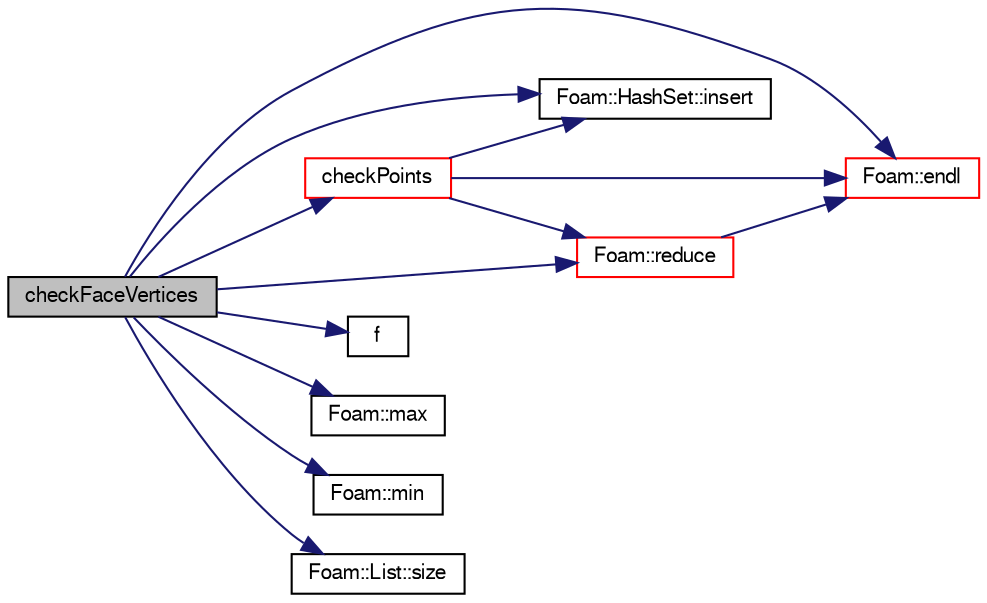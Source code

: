 digraph "checkFaceVertices"
{
  bgcolor="transparent";
  edge [fontname="FreeSans",fontsize="10",labelfontname="FreeSans",labelfontsize="10"];
  node [fontname="FreeSans",fontsize="10",shape=record];
  rankdir="LR";
  Node45959 [label="checkFaceVertices",height=0.2,width=0.4,color="black", fillcolor="grey75", style="filled", fontcolor="black"];
  Node45959 -> Node45960 [color="midnightblue",fontsize="10",style="solid",fontname="FreeSans"];
  Node45960 [label="checkPoints",height=0.2,width=0.4,color="red",URL="$a27530.html#a5b1156ece7de33f0f5e48288fba7163a",tooltip="Check for unused points. "];
  Node45960 -> Node45961 [color="midnightblue",fontsize="10",style="solid",fontname="FreeSans"];
  Node45961 [label="Foam::endl",height=0.2,width=0.4,color="red",URL="$a21124.html#a2db8fe02a0d3909e9351bb4275b23ce4",tooltip="Add newline and flush stream. "];
  Node45960 -> Node45963 [color="midnightblue",fontsize="10",style="solid",fontname="FreeSans"];
  Node45963 [label="Foam::HashSet::insert",height=0.2,width=0.4,color="black",URL="$a25690.html#a49f0753d9652681fc3a81f59951a0ad7",tooltip="Insert a new entry. "];
  Node45960 -> Node45965 [color="midnightblue",fontsize="10",style="solid",fontname="FreeSans"];
  Node45965 [label="Foam::reduce",height=0.2,width=0.4,color="red",URL="$a21124.html#a7ffd6af4acc2eb9ba72ee296b5ecda23"];
  Node45965 -> Node45961 [color="midnightblue",fontsize="10",style="solid",fontname="FreeSans"];
  Node45959 -> Node45961 [color="midnightblue",fontsize="10",style="solid",fontname="FreeSans"];
  Node45959 -> Node46094 [color="midnightblue",fontsize="10",style="solid",fontname="FreeSans"];
  Node46094 [label="f",height=0.2,width=0.4,color="black",URL="$a17900.html#a888be93833ac7a23170555c69c690288"];
  Node45959 -> Node45963 [color="midnightblue",fontsize="10",style="solid",fontname="FreeSans"];
  Node45959 -> Node46109 [color="midnightblue",fontsize="10",style="solid",fontname="FreeSans"];
  Node46109 [label="Foam::max",height=0.2,width=0.4,color="black",URL="$a21124.html#ac993e906cf2774ae77e666bc24e81733"];
  Node45959 -> Node46260 [color="midnightblue",fontsize="10",style="solid",fontname="FreeSans"];
  Node46260 [label="Foam::min",height=0.2,width=0.4,color="black",URL="$a21124.html#a253e112ad2d56d96230ff39ea7f442dc"];
  Node45959 -> Node45965 [color="midnightblue",fontsize="10",style="solid",fontname="FreeSans"];
  Node45959 -> Node45968 [color="midnightblue",fontsize="10",style="solid",fontname="FreeSans"];
  Node45968 [label="Foam::List::size",height=0.2,width=0.4,color="black",URL="$a25694.html#a8a5f6fa29bd4b500caf186f60245b384",tooltip="Override size to be inconsistent with allocated storage. "];
}
